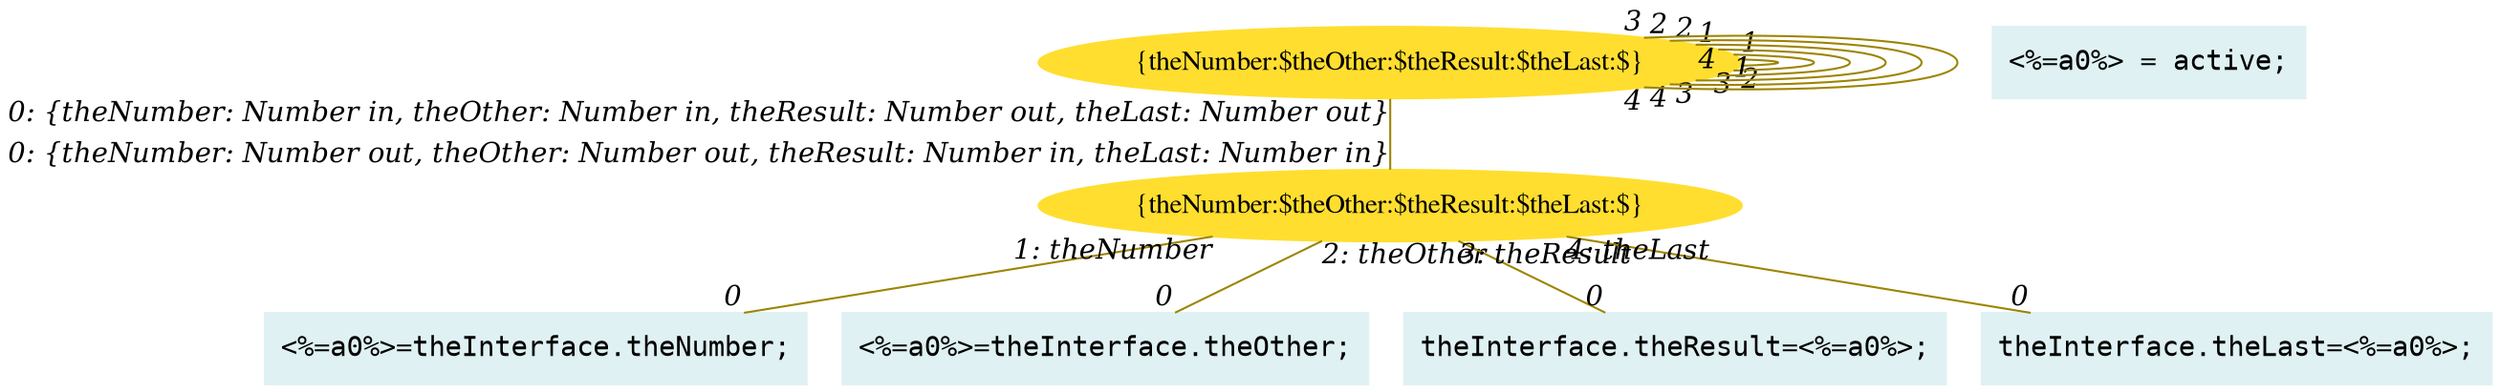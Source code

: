 digraph g{node_2069 [shape="box", style="filled", color="#dff1f2", fontname="Courier", label="<%=a0%>=theInterface.theNumber;
" ]
node_2071 [shape="box", style="filled", color="#dff1f2", fontname="Courier", label="<%=a0%>=theInterface.theOther;
" ]
node_2073 [shape="box", style="filled", color="#dff1f2", fontname="Courier", label="theInterface.theResult=<%=a0%>;
" ]
node_2075 [shape="box", style="filled", color="#dff1f2", fontname="Courier", label="theInterface.theLast=<%=a0%>;
" ]
node_2077 [shape="ellipse", style="filled", color="#ffde2f", fontname="Times", label="{theNumber:$theOther:$theResult:$theLast:$}" ]
node_2089 [shape="ellipse", style="filled", color="#ffde2f", fontname="Times", label="{theNumber:$theOther:$theResult:$theLast:$}" ]
node_2101 [shape="box", style="filled", color="#dff1f2", fontname="Courier", label="<%=a0%> = active;
" ]
node_2077 -> node_2069 [dir=none, arrowHead=none, fontname="Times-Italic", arrowsize=1, color="#9d8400", label="",  headlabel="0", taillabel="1: theNumber" ]
node_2077 -> node_2071 [dir=none, arrowHead=none, fontname="Times-Italic", arrowsize=1, color="#9d8400", label="",  headlabel="0", taillabel="2: theOther" ]
node_2077 -> node_2073 [dir=none, arrowHead=none, fontname="Times-Italic", arrowsize=1, color="#9d8400", label="",  headlabel="0", taillabel="3: theResult" ]
node_2077 -> node_2075 [dir=none, arrowHead=none, fontname="Times-Italic", arrowsize=1, color="#9d8400", label="",  headlabel="0", taillabel="4: theLast" ]
node_2089 -> node_2077 [dir=none, arrowHead=none, fontname="Times-Italic", arrowsize=1, color="#9d8400", label="",  headlabel="0: {theNumber: Number out, theOther: Number out, theResult: Number in, theLast: Number in}", taillabel="0: {theNumber: Number in, theOther: Number in, theResult: Number out, theLast: Number out}" ]
node_2089 -> node_2089 [dir=none, arrowHead=none, fontname="Times-Italic", arrowsize=1, color="#9d8400", label="",  headlabel="2", taillabel="1" ]
node_2089 -> node_2089 [dir=none, arrowHead=none, fontname="Times-Italic", arrowsize=1, color="#9d8400", label="",  headlabel="3", taillabel="1" ]
node_2089 -> node_2089 [dir=none, arrowHead=none, fontname="Times-Italic", arrowsize=1, color="#9d8400", label="",  headlabel="4", taillabel="1" ]
node_2089 -> node_2089 [dir=none, arrowHead=none, fontname="Times-Italic", arrowsize=1, color="#9d8400", label="",  headlabel="3", taillabel="2" ]
node_2089 -> node_2089 [dir=none, arrowHead=none, fontname="Times-Italic", arrowsize=1, color="#9d8400", label="",  headlabel="4", taillabel="2" ]
node_2089 -> node_2089 [dir=none, arrowHead=none, fontname="Times-Italic", arrowsize=1, color="#9d8400", label="",  headlabel="4", taillabel="3" ]
}